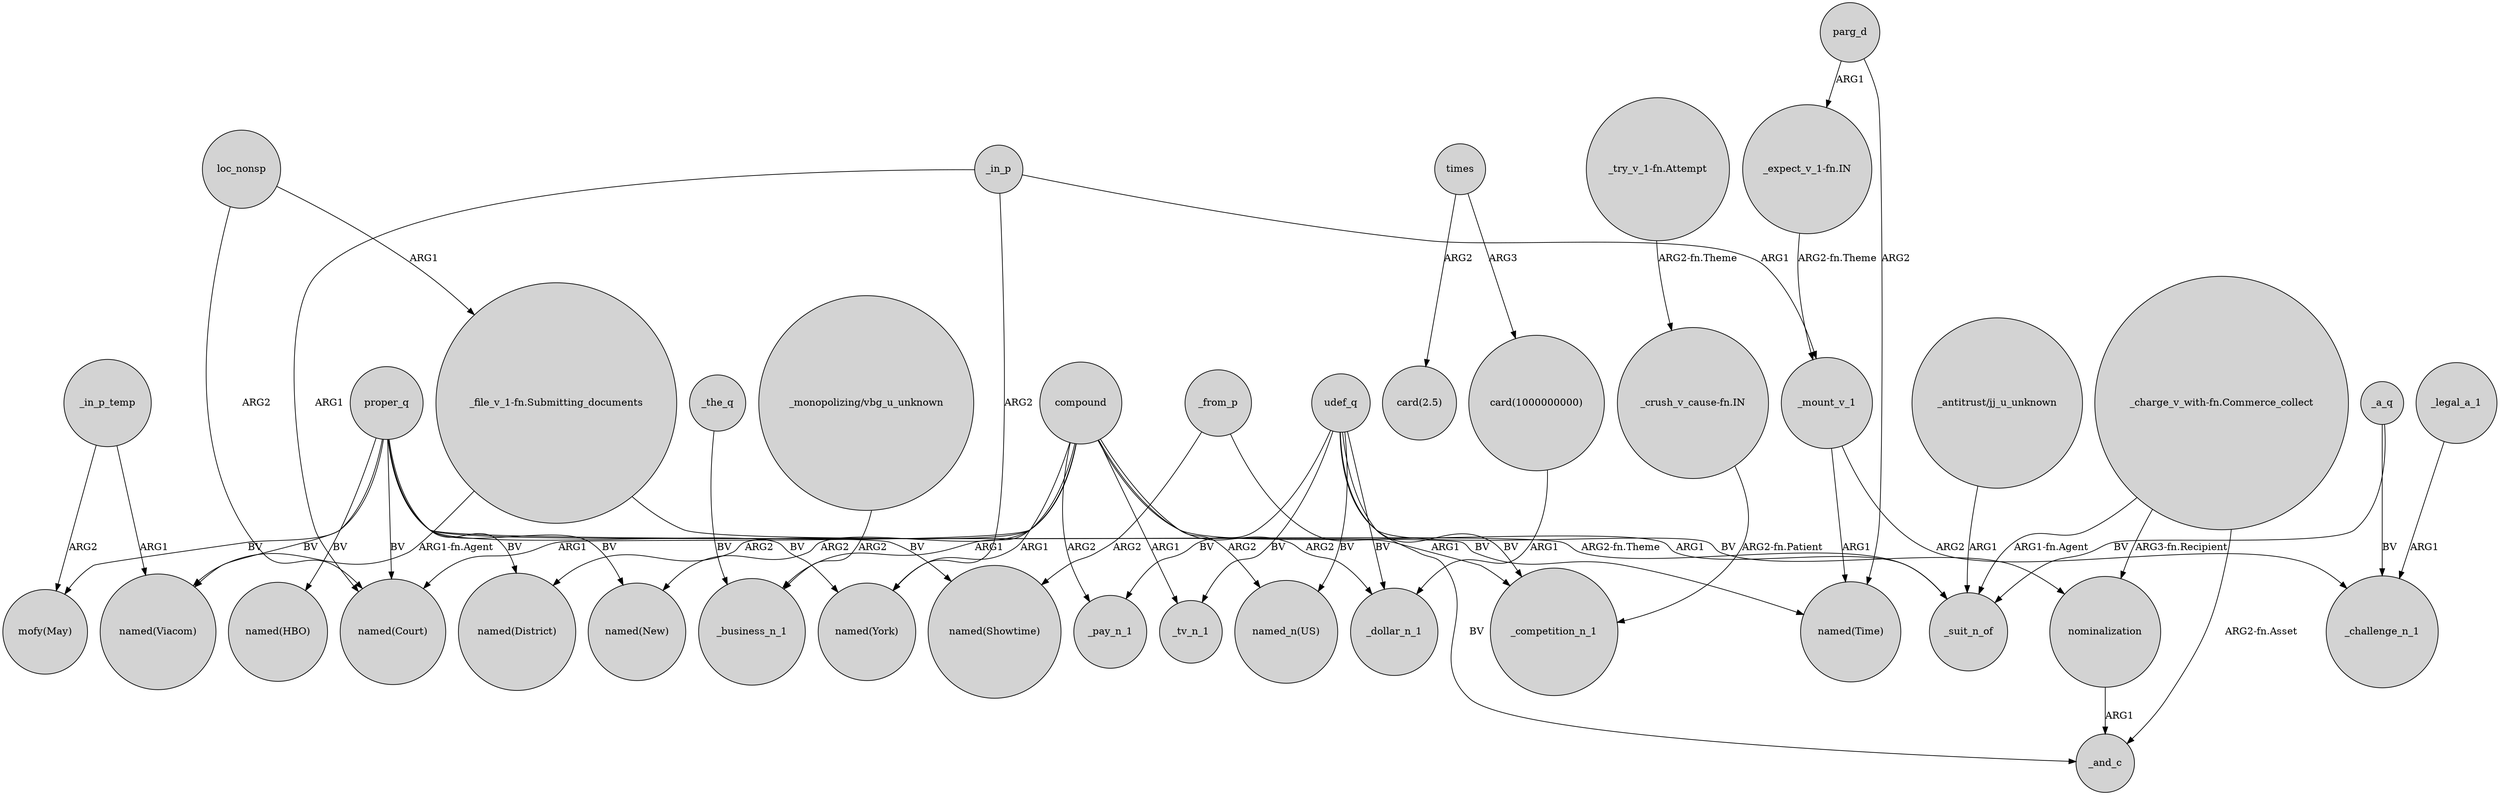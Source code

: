 digraph {
	node [shape=circle style=filled]
	_in_p_temp -> "named(Viacom)" [label=ARG1]
	_the_q -> _business_n_1 [label=BV]
	udef_q -> _competition_n_1 [label=BV]
	udef_q -> "named_n(US)" [label=BV]
	compound -> "named(New)" [label=ARG2]
	compound -> _suit_n_of [label=ARG1]
	proper_q -> "named(New)" [label=BV]
	nominalization -> _and_c [label=ARG1]
	"_crush_v_cause-fn.IN" -> _competition_n_1 [label="ARG2-fn.Patient"]
	udef_q -> _tv_n_1 [label=BV]
	_mount_v_1 -> _challenge_n_1 [label=ARG2]
	"_charge_v_with-fn.Commerce_collect" -> _and_c [label="ARG2-fn.Asset"]
	parg_d -> "named(Time)" [label=ARG2]
	"_monopolizing/vbg_u_unknown" -> _business_n_1 [label=ARG2]
	proper_q -> "mofy(May)" [label=BV]
	"_file_v_1-fn.Submitting_documents" -> _suit_n_of [label="ARG2-fn.Theme"]
	_in_p_temp -> "mofy(May)" [label=ARG2]
	compound -> "named_n(US)" [label=ARG2]
	proper_q -> "named(Showtime)" [label=BV]
	_from_p -> _competition_n_1 [label=ARG1]
	times -> "card(1000000000)" [label=ARG3]
	_a_q -> _challenge_n_1 [label=BV]
	compound -> "named(York)" [label=ARG1]
	compound -> _tv_n_1 [label=ARG1]
	proper_q -> "named(District)" [label=BV]
	"_charge_v_with-fn.Commerce_collect" -> _suit_n_of [label="ARG1-fn.Agent"]
	_in_p -> _mount_v_1 [label=ARG1]
	_from_p -> "named(Showtime)" [label=ARG2]
	compound -> _business_n_1 [label=ARG1]
	times -> "card(2.5)" [label=ARG2]
	parg_d -> "_expect_v_1-fn.IN" [label=ARG1]
	_in_p -> "named(Court)" [label=ARG1]
	udef_q -> nominalization [label=BV]
	compound -> _pay_n_1 [label=ARG2]
	"_try_v_1-fn.Attempt" -> "_crush_v_cause-fn.IN" [label="ARG2-fn.Theme"]
	_in_p -> "named(York)" [label=ARG2]
	_a_q -> _suit_n_of [label=BV]
	proper_q -> "named(Time)" [label=BV]
	"_antitrust/jj_u_unknown" -> _suit_n_of [label=ARG1]
	compound -> "named(District)" [label=ARG2]
	_mount_v_1 -> "named(Time)" [label=ARG1]
	"_expect_v_1-fn.IN" -> _mount_v_1 [label="ARG2-fn.Theme"]
	loc_nonsp -> "_file_v_1-fn.Submitting_documents" [label=ARG1]
	_legal_a_1 -> _challenge_n_1 [label=ARG1]
	proper_q -> "named(Viacom)" [label=BV]
	"card(1000000000)" -> _dollar_n_1 [label=ARG1]
	"_charge_v_with-fn.Commerce_collect" -> nominalization [label="ARG3-fn.Recipient"]
	proper_q -> "named(York)" [label=BV]
	loc_nonsp -> "named(Court)" [label=ARG2]
	compound -> _dollar_n_1 [label=ARG2]
	udef_q -> _and_c [label=BV]
	proper_q -> "named(HBO)" [label=BV]
	"_file_v_1-fn.Submitting_documents" -> "named(Viacom)" [label="ARG1-fn.Agent"]
	compound -> "named(Court)" [label=ARG1]
	udef_q -> _dollar_n_1 [label=BV]
	udef_q -> _pay_n_1 [label=BV]
	proper_q -> "named(Court)" [label=BV]
}
